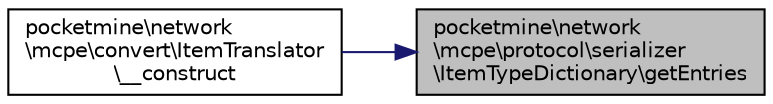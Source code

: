 digraph "pocketmine\network\mcpe\protocol\serializer\ItemTypeDictionary\getEntries"
{
 // INTERACTIVE_SVG=YES
 // LATEX_PDF_SIZE
  edge [fontname="Helvetica",fontsize="10",labelfontname="Helvetica",labelfontsize="10"];
  node [fontname="Helvetica",fontsize="10",shape=record];
  rankdir="RL";
  Node1 [label="pocketmine\\network\l\\mcpe\\protocol\\serializer\l\\ItemTypeDictionary\\getEntries",height=0.2,width=0.4,color="black", fillcolor="grey75", style="filled", fontcolor="black",tooltip=" "];
  Node1 -> Node2 [dir="back",color="midnightblue",fontsize="10",style="solid",fontname="Helvetica"];
  Node2 [label="pocketmine\\network\l\\mcpe\\convert\\ItemTranslator\l\\__construct",height=0.2,width=0.4,color="black", fillcolor="white", style="filled",URL="$d6/dbd/classpocketmine_1_1network_1_1mcpe_1_1convert_1_1_item_translator.html#a1a06ca394bd0c3204dd68ab1f2bc45ed",tooltip=" "];
}

